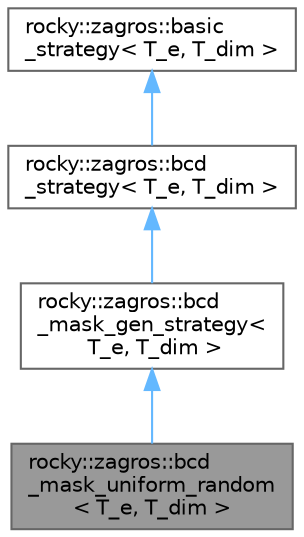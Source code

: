 digraph "rocky::zagros::bcd_mask_uniform_random&lt; T_e, T_dim &gt;"
{
 // LATEX_PDF_SIZE
  bgcolor="transparent";
  edge [fontname=Helvetica,fontsize=10,labelfontname=Helvetica,labelfontsize=10];
  node [fontname=Helvetica,fontsize=10,shape=box,height=0.2,width=0.4];
  Node1 [label="rocky::zagros::bcd\l_mask_uniform_random\l\< T_e, T_dim \>",height=0.2,width=0.4,color="gray40", fillcolor="grey60", style="filled", fontcolor="black",tooltip="Uniform mask generator."];
  Node2 -> Node1 [dir="back",color="steelblue1",style="solid"];
  Node2 [label="rocky::zagros::bcd\l_mask_gen_strategy\<\l T_e, T_dim \>",height=0.2,width=0.4,color="gray40", fillcolor="white", style="filled",URL="$classrocky_1_1zagros_1_1bcd__mask__gen__strategy.html",tooltip="Interface for bcd mask generation strategies."];
  Node3 -> Node2 [dir="back",color="steelblue1",style="solid"];
  Node3 [label="rocky::zagros::bcd\l_strategy\< T_e, T_dim \>",height=0.2,width=0.4,color="gray40", fillcolor="white", style="filled",URL="$classrocky_1_1zagros_1_1bcd__strategy.html",tooltip="Interface for blocked descent strategies."];
  Node4 -> Node3 [dir="back",color="steelblue1",style="solid"];
  Node4 [label="rocky::zagros::basic\l_strategy\< T_e, T_dim \>",height=0.2,width=0.4,color="gray40", fillcolor="white", style="filled",URL="$classrocky_1_1zagros_1_1basic__strategy.html",tooltip="Interface for all strategies."];
}
